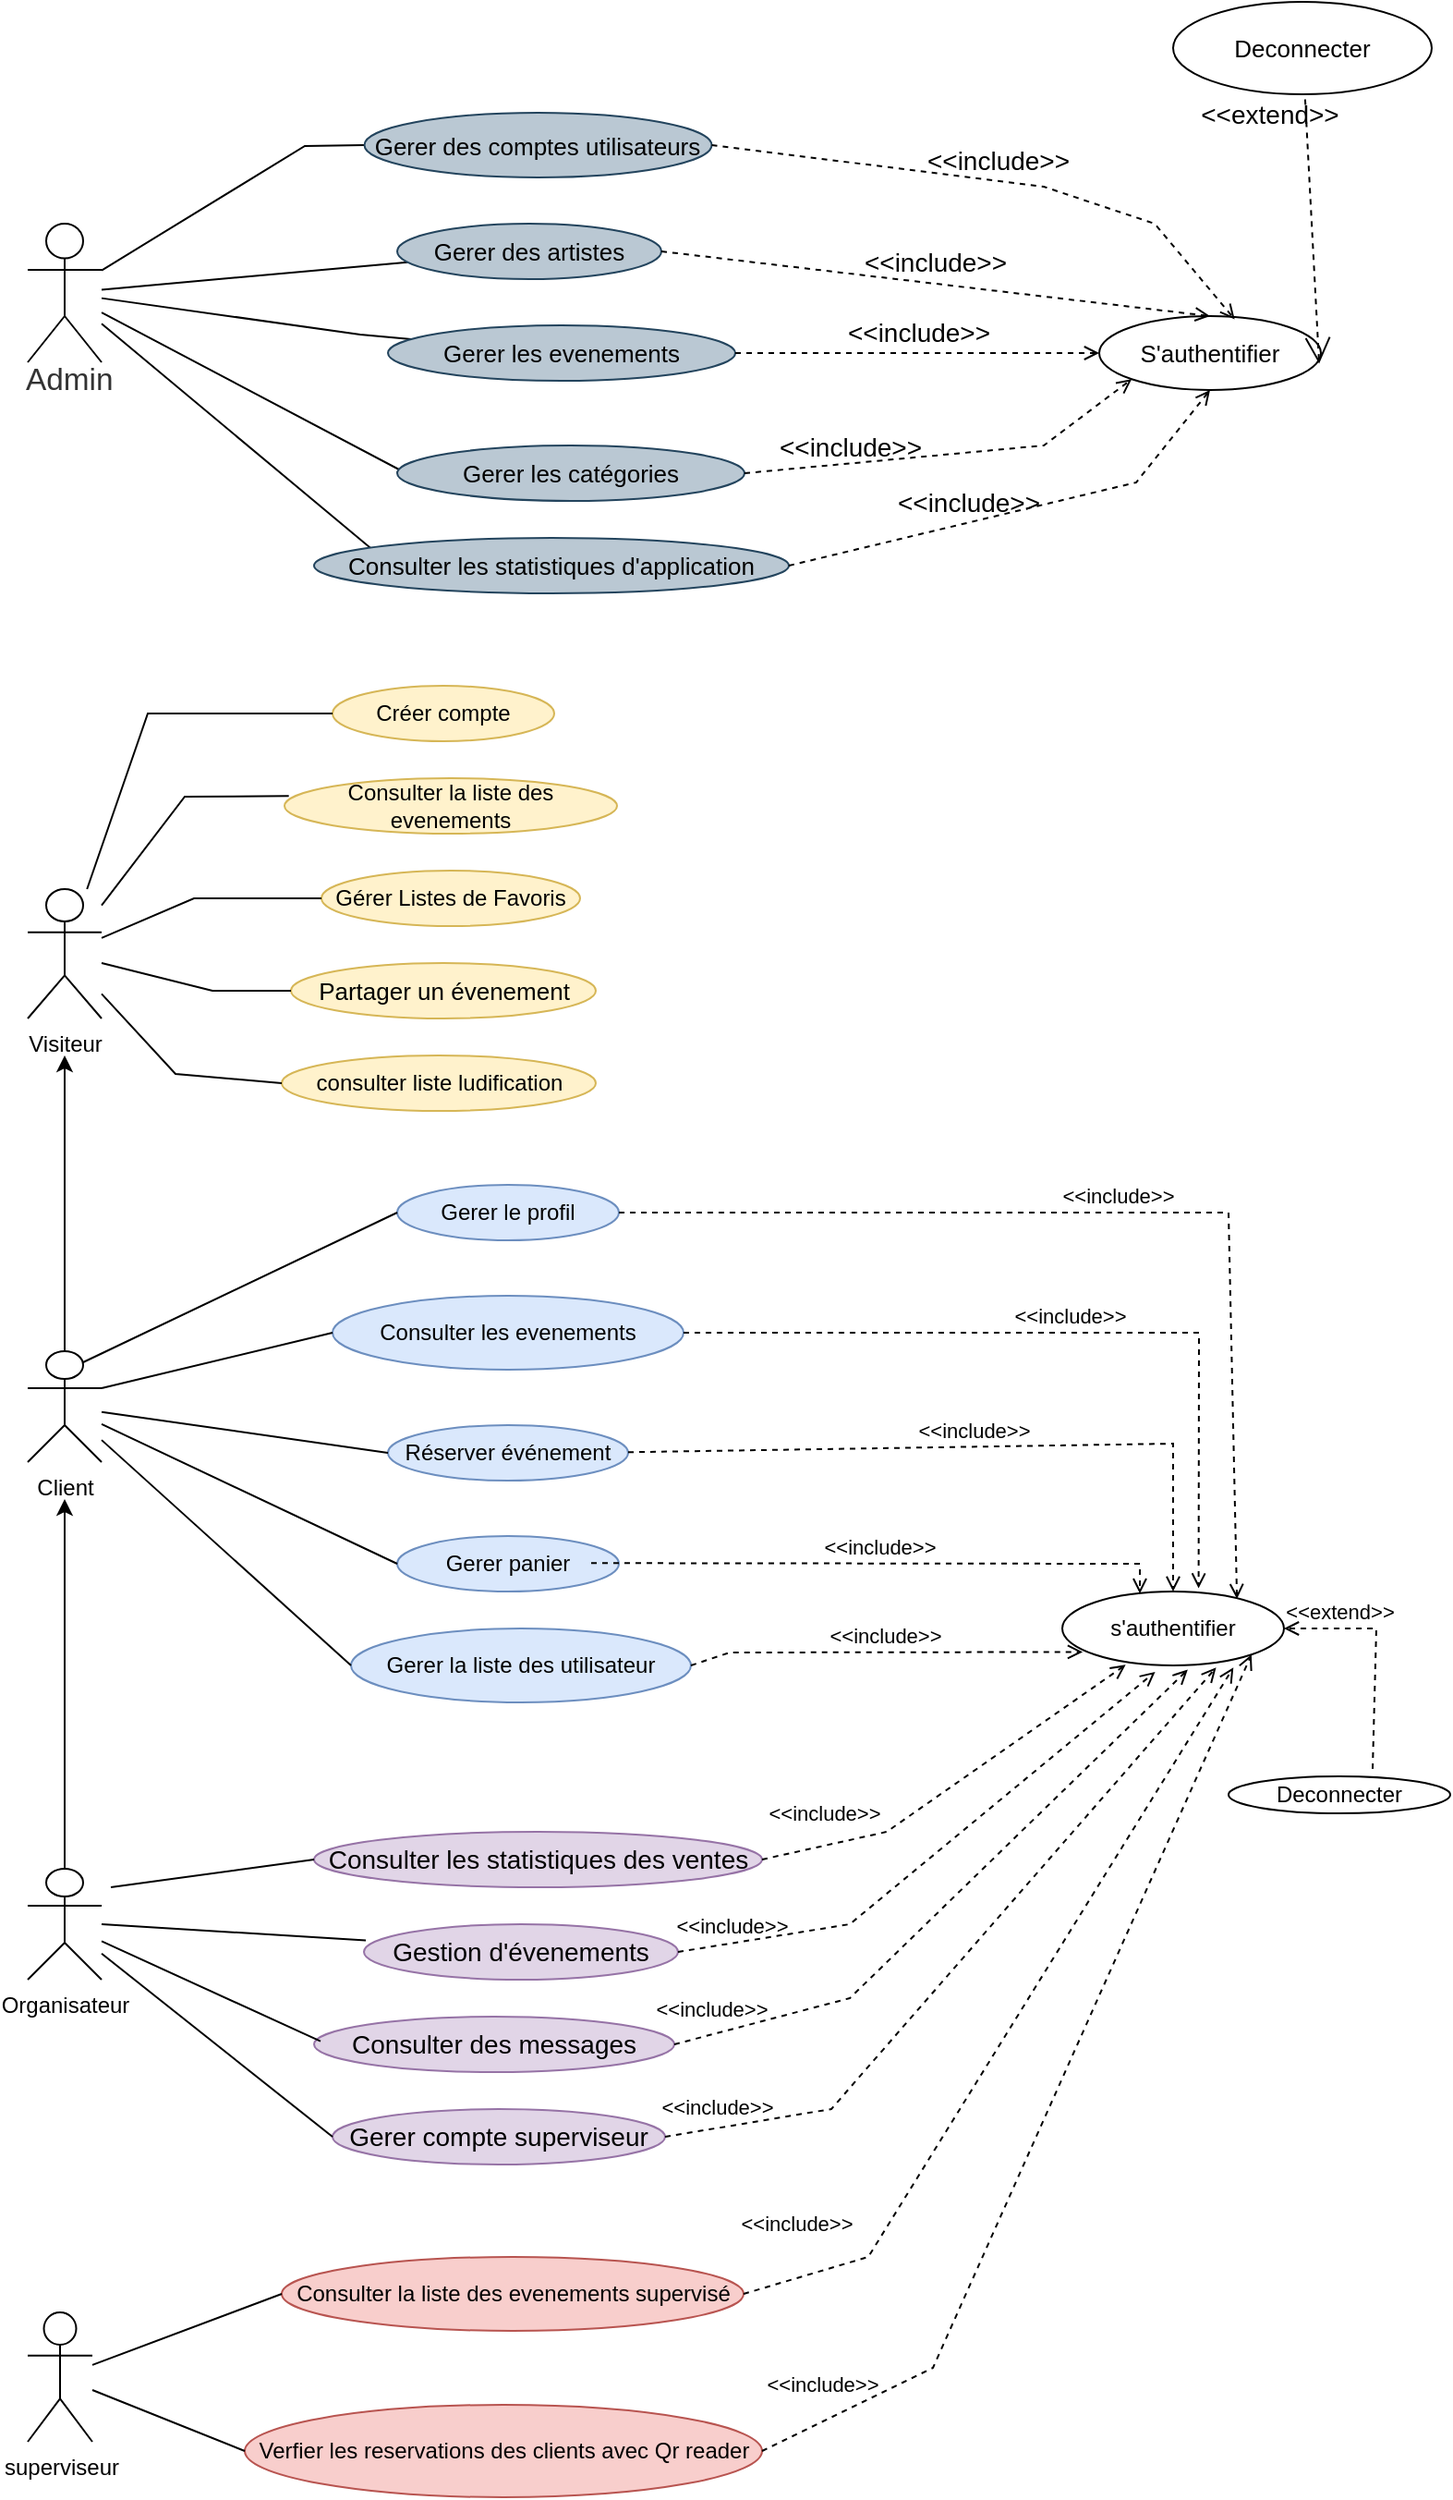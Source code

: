 <mxfile version="21.0.6" type="github">
  <diagram name="Page-1" id="S8-5whWWjBByGaZXZ5yN">
    <mxGraphModel dx="3500" dy="-1740" grid="1" gridSize="10" guides="1" tooltips="1" connect="1" arrows="1" fold="1" page="1" pageScale="1" pageWidth="827" pageHeight="1169" math="0" shadow="0">
      <root>
        <mxCell id="0" />
        <mxCell id="1" parent="0" />
        <mxCell id="oR9qkToTt6fAtuaVTWsN-1" value="Visiteur" style="shape=umlActor;verticalLabelPosition=bottom;verticalAlign=top;html=1;outlineConnect=0;" parent="1" vertex="1">
          <mxGeometry x="20" y="4810" width="40" height="70" as="geometry" />
        </mxCell>
        <mxCell id="oR9qkToTt6fAtuaVTWsN-2" value="Créer compte" style="ellipse;whiteSpace=wrap;html=1;fillColor=#fff2cc;strokeColor=#d6b656;" parent="1" vertex="1">
          <mxGeometry x="185" y="4700" width="120" height="30" as="geometry" />
        </mxCell>
        <mxCell id="oR9qkToTt6fAtuaVTWsN-3" value="Consulter la liste des evenements" style="ellipse;whiteSpace=wrap;html=1;fillColor=#fff2cc;strokeColor=#d6b656;" parent="1" vertex="1">
          <mxGeometry x="159" y="4750" width="180" height="30" as="geometry" />
        </mxCell>
        <mxCell id="oR9qkToTt6fAtuaVTWsN-4" value="" style="endArrow=none;html=1;rounded=0;entryX=0;entryY=0.5;entryDx=0;entryDy=0;" parent="1" source="oR9qkToTt6fAtuaVTWsN-1" target="oR9qkToTt6fAtuaVTWsN-2" edge="1">
          <mxGeometry width="50" height="50" relative="1" as="geometry">
            <mxPoint x="80" y="4870" as="sourcePoint" />
            <mxPoint x="130" y="4820" as="targetPoint" />
            <Array as="points">
              <mxPoint x="85" y="4715" />
            </Array>
          </mxGeometry>
        </mxCell>
        <mxCell id="oR9qkToTt6fAtuaVTWsN-5" value="" style="endArrow=none;html=1;rounded=0;entryX=0.013;entryY=0.322;entryDx=0;entryDy=0;entryPerimeter=0;" parent="1" source="oR9qkToTt6fAtuaVTWsN-1" target="oR9qkToTt6fAtuaVTWsN-3" edge="1">
          <mxGeometry width="50" height="50" relative="1" as="geometry">
            <mxPoint x="100" y="4890" as="sourcePoint" />
            <mxPoint x="150" y="4840" as="targetPoint" />
            <Array as="points">
              <mxPoint x="105" y="4760" />
            </Array>
          </mxGeometry>
        </mxCell>
        <mxCell id="oR9qkToTt6fAtuaVTWsN-6" style="edgeStyle=orthogonalEdgeStyle;rounded=0;orthogonalLoop=1;jettySize=auto;html=1;" parent="1" source="oR9qkToTt6fAtuaVTWsN-7" edge="1">
          <mxGeometry relative="1" as="geometry">
            <mxPoint x="40" y="4900" as="targetPoint" />
          </mxGeometry>
        </mxCell>
        <mxCell id="oR9qkToTt6fAtuaVTWsN-7" value="Client" style="shape=umlActor;verticalLabelPosition=bottom;verticalAlign=top;html=1;outlineConnect=0;" parent="1" vertex="1">
          <mxGeometry x="20" y="5060" width="40" height="60" as="geometry" />
        </mxCell>
        <mxCell id="oR9qkToTt6fAtuaVTWsN-8" value="Gerer le profil" style="ellipse;whiteSpace=wrap;html=1;fillColor=#dae8fc;strokeColor=#6c8ebf;" parent="1" vertex="1">
          <mxGeometry x="220" y="4970" width="120" height="30" as="geometry" />
        </mxCell>
        <mxCell id="oR9qkToTt6fAtuaVTWsN-9" value="Gerer panier" style="ellipse;whiteSpace=wrap;html=1;fillColor=#dae8fc;strokeColor=#6c8ebf;" parent="1" vertex="1">
          <mxGeometry x="220" y="5160" width="120" height="30" as="geometry" />
        </mxCell>
        <mxCell id="oR9qkToTt6fAtuaVTWsN-10" value="Réserver événement" style="ellipse;whiteSpace=wrap;html=1;fillColor=#dae8fc;strokeColor=#6c8ebf;" parent="1" vertex="1">
          <mxGeometry x="215" y="5100" width="130" height="30" as="geometry" />
        </mxCell>
        <mxCell id="oR9qkToTt6fAtuaVTWsN-12" value="Consulter les evenements" style="ellipse;whiteSpace=wrap;html=1;fillColor=#dae8fc;strokeColor=#6c8ebf;" parent="1" vertex="1">
          <mxGeometry x="185" y="5030" width="190" height="40" as="geometry" />
        </mxCell>
        <mxCell id="oR9qkToTt6fAtuaVTWsN-13" value="Gerer la liste des utilisateur" style="ellipse;whiteSpace=wrap;html=1;fillColor=#dae8fc;strokeColor=#6c8ebf;" parent="1" vertex="1">
          <mxGeometry x="195" y="5210" width="184" height="40" as="geometry" />
        </mxCell>
        <mxCell id="oR9qkToTt6fAtuaVTWsN-14" style="edgeStyle=orthogonalEdgeStyle;rounded=0;orthogonalLoop=1;jettySize=auto;html=1;exitX=0.5;exitY=1;exitDx=0;exitDy=0;" parent="1" source="oR9qkToTt6fAtuaVTWsN-9" target="oR9qkToTt6fAtuaVTWsN-9" edge="1">
          <mxGeometry relative="1" as="geometry" />
        </mxCell>
        <mxCell id="oR9qkToTt6fAtuaVTWsN-15" value="" style="endArrow=none;html=1;rounded=0;entryX=0;entryY=0.5;entryDx=0;entryDy=0;exitX=0.75;exitY=0.1;exitDx=0;exitDy=0;exitPerimeter=0;" parent="1" source="oR9qkToTt6fAtuaVTWsN-7" target="oR9qkToTt6fAtuaVTWsN-8" edge="1">
          <mxGeometry width="50" height="50" relative="1" as="geometry">
            <mxPoint x="60" y="5060" as="sourcePoint" />
            <mxPoint x="110" y="5010" as="targetPoint" />
          </mxGeometry>
        </mxCell>
        <mxCell id="oR9qkToTt6fAtuaVTWsN-16" value="" style="endArrow=none;html=1;rounded=0;entryX=0;entryY=0.5;entryDx=0;entryDy=0;" parent="1" source="oR9qkToTt6fAtuaVTWsN-7" target="oR9qkToTt6fAtuaVTWsN-10" edge="1">
          <mxGeometry width="50" height="50" relative="1" as="geometry">
            <mxPoint x="110" y="5130" as="sourcePoint" />
            <mxPoint x="160" y="5080" as="targetPoint" />
          </mxGeometry>
        </mxCell>
        <mxCell id="oR9qkToTt6fAtuaVTWsN-17" value="" style="endArrow=none;html=1;rounded=0;entryX=0;entryY=0.5;entryDx=0;entryDy=0;exitX=1;exitY=0.333;exitDx=0;exitDy=0;exitPerimeter=0;" parent="1" source="oR9qkToTt6fAtuaVTWsN-7" target="oR9qkToTt6fAtuaVTWsN-12" edge="1">
          <mxGeometry width="50" height="50" relative="1" as="geometry">
            <mxPoint x="100" y="5115" as="sourcePoint" />
            <mxPoint x="150" y="5065" as="targetPoint" />
          </mxGeometry>
        </mxCell>
        <mxCell id="oR9qkToTt6fAtuaVTWsN-18" value="" style="endArrow=none;html=1;rounded=0;entryX=0;entryY=0.5;entryDx=0;entryDy=0;" parent="1" source="oR9qkToTt6fAtuaVTWsN-7" target="oR9qkToTt6fAtuaVTWsN-9" edge="1">
          <mxGeometry width="50" height="50" relative="1" as="geometry">
            <mxPoint x="110" y="5130" as="sourcePoint" />
            <mxPoint x="160" y="5080" as="targetPoint" />
          </mxGeometry>
        </mxCell>
        <mxCell id="oR9qkToTt6fAtuaVTWsN-20" value="" style="endArrow=none;html=1;rounded=0;entryX=0;entryY=0.5;entryDx=0;entryDy=0;" parent="1" source="oR9qkToTt6fAtuaVTWsN-7" target="oR9qkToTt6fAtuaVTWsN-13" edge="1">
          <mxGeometry width="50" height="50" relative="1" as="geometry">
            <mxPoint x="110" y="5130" as="sourcePoint" />
            <mxPoint x="160" y="5080" as="targetPoint" />
          </mxGeometry>
        </mxCell>
        <mxCell id="oR9qkToTt6fAtuaVTWsN-21" style="edgeStyle=orthogonalEdgeStyle;rounded=0;orthogonalLoop=1;jettySize=auto;html=1;exitX=0.5;exitY=0;exitDx=0;exitDy=0;exitPerimeter=0;" parent="1" source="oR9qkToTt6fAtuaVTWsN-22" edge="1">
          <mxGeometry relative="1" as="geometry">
            <mxPoint x="40" y="5140" as="targetPoint" />
          </mxGeometry>
        </mxCell>
        <mxCell id="oR9qkToTt6fAtuaVTWsN-22" value="&lt;div&gt;Organisateur&lt;/div&gt;&lt;div&gt;&lt;br&gt;&lt;/div&gt;" style="shape=umlActor;verticalLabelPosition=bottom;verticalAlign=top;html=1;outlineConnect=0;" parent="1" vertex="1">
          <mxGeometry x="20" y="5340" width="40" height="60" as="geometry" />
        </mxCell>
        <mxCell id="oR9qkToTt6fAtuaVTWsN-24" value="&lt;font style=&quot;font-size: 14px;&quot;&gt;Consulter les statistiques des ventes &lt;/font&gt;" style="ellipse;whiteSpace=wrap;html=1;fillColor=#e1d5e7;strokeColor=#9673a6;" parent="1" vertex="1">
          <mxGeometry x="175" y="5320" width="242.5" height="30" as="geometry" />
        </mxCell>
        <mxCell id="oR9qkToTt6fAtuaVTWsN-25" value="&lt;font style=&quot;font-size: 14px;&quot;&gt;Gestion d&#39;évenements&lt;/font&gt;" style="ellipse;whiteSpace=wrap;html=1;fillColor=#e1d5e7;strokeColor=#9673a6;" parent="1" vertex="1">
          <mxGeometry x="202" y="5370" width="170" height="30" as="geometry" />
        </mxCell>
        <mxCell id="oR9qkToTt6fAtuaVTWsN-26" value="&lt;font style=&quot;font-size: 14px;&quot;&gt;Consulter des messages  &lt;/font&gt;" style="ellipse;whiteSpace=wrap;html=1;fillColor=#e1d5e7;strokeColor=#9673a6;" parent="1" vertex="1">
          <mxGeometry x="175" y="5420" width="195" height="30" as="geometry" />
        </mxCell>
        <mxCell id="oR9qkToTt6fAtuaVTWsN-27" value="&lt;font style=&quot;font-size: 14px;&quot;&gt;Gerer compte superviseur&lt;/font&gt;" style="ellipse;whiteSpace=wrap;html=1;fillColor=#e1d5e7;strokeColor=#9673a6;" parent="1" vertex="1">
          <mxGeometry x="185" y="5470" width="180" height="30" as="geometry" />
        </mxCell>
        <mxCell id="oR9qkToTt6fAtuaVTWsN-28" value="" style="endArrow=none;html=1;rounded=0;entryX=0.006;entryY=0.291;entryDx=0;entryDy=0;entryPerimeter=0;" parent="1" target="oR9qkToTt6fAtuaVTWsN-25" edge="1">
          <mxGeometry width="50" height="50" relative="1" as="geometry">
            <mxPoint x="60" y="5370" as="sourcePoint" />
            <mxPoint x="202.5" y="5490" as="targetPoint" />
          </mxGeometry>
        </mxCell>
        <mxCell id="oR9qkToTt6fAtuaVTWsN-29" value="" style="endArrow=none;html=1;rounded=0;entryX=0;entryY=0.5;entryDx=0;entryDy=0;" parent="1" target="oR9qkToTt6fAtuaVTWsN-24" edge="1">
          <mxGeometry width="50" height="50" relative="1" as="geometry">
            <mxPoint x="65" y="5350" as="sourcePoint" />
            <mxPoint x="188" y="5450" as="targetPoint" />
          </mxGeometry>
        </mxCell>
        <mxCell id="oR9qkToTt6fAtuaVTWsN-31" value="" style="endArrow=none;html=1;rounded=0;entryX=0.018;entryY=0.445;entryDx=0;entryDy=0;entryPerimeter=0;" parent="1" source="oR9qkToTt6fAtuaVTWsN-22" target="oR9qkToTt6fAtuaVTWsN-26" edge="1">
          <mxGeometry width="50" height="50" relative="1" as="geometry">
            <mxPoint x="65" y="5490" as="sourcePoint" />
            <mxPoint x="260" y="5440" as="targetPoint" />
          </mxGeometry>
        </mxCell>
        <mxCell id="oR9qkToTt6fAtuaVTWsN-32" value="" style="endArrow=none;html=1;rounded=0;entryX=0;entryY=0.5;entryDx=0;entryDy=0;" parent="1" source="oR9qkToTt6fAtuaVTWsN-22" target="oR9qkToTt6fAtuaVTWsN-27" edge="1">
          <mxGeometry width="50" height="50" relative="1" as="geometry">
            <mxPoint x="65" y="5500" as="sourcePoint" />
            <mxPoint x="310" y="5560" as="targetPoint" />
          </mxGeometry>
        </mxCell>
        <mxCell id="oR9qkToTt6fAtuaVTWsN-33" value="superviseur" style="shape=umlActor;verticalLabelPosition=bottom;verticalAlign=top;html=1;outlineConnect=0;" parent="1" vertex="1">
          <mxGeometry x="20" y="5580" width="35" height="70" as="geometry" />
        </mxCell>
        <mxCell id="oR9qkToTt6fAtuaVTWsN-34" value="Consulter la liste des evenements supervisé" style="ellipse;whiteSpace=wrap;html=1;fillColor=#f8cecc;strokeColor=#b85450;" parent="1" vertex="1">
          <mxGeometry x="157.5" y="5550" width="250" height="40" as="geometry" />
        </mxCell>
        <mxCell id="oR9qkToTt6fAtuaVTWsN-35" value="Verfier les reservations des clients avec Qr reader" style="ellipse;whiteSpace=wrap;html=1;fillColor=#f8cecc;strokeColor=#b85450;" parent="1" vertex="1">
          <mxGeometry x="137.5" y="5630" width="280" height="50" as="geometry" />
        </mxCell>
        <mxCell id="oR9qkToTt6fAtuaVTWsN-36" value="" style="endArrow=none;html=1;rounded=0;entryX=0;entryY=0.5;entryDx=0;entryDy=0;" parent="1" source="oR9qkToTt6fAtuaVTWsN-33" target="oR9qkToTt6fAtuaVTWsN-35" edge="1">
          <mxGeometry width="50" height="50" relative="1" as="geometry">
            <mxPoint x="220" y="5780" as="sourcePoint" />
            <mxPoint x="270" y="5730" as="targetPoint" />
          </mxGeometry>
        </mxCell>
        <mxCell id="oR9qkToTt6fAtuaVTWsN-37" value="" style="endArrow=none;html=1;rounded=0;entryX=0;entryY=0.5;entryDx=0;entryDy=0;" parent="1" source="oR9qkToTt6fAtuaVTWsN-33" target="oR9qkToTt6fAtuaVTWsN-34" edge="1">
          <mxGeometry width="50" height="50" relative="1" as="geometry">
            <mxPoint x="100" y="5710" as="sourcePoint" />
            <mxPoint x="150" y="5660" as="targetPoint" />
          </mxGeometry>
        </mxCell>
        <mxCell id="oR9qkToTt6fAtuaVTWsN-38" value="s&#39;authentifier" style="ellipse;whiteSpace=wrap;html=1;" parent="1" vertex="1">
          <mxGeometry x="580" y="5190" width="120" height="40" as="geometry" />
        </mxCell>
        <mxCell id="oR9qkToTt6fAtuaVTWsN-39" value="&amp;lt;&amp;lt;include&amp;gt;&amp;gt;" style="html=1;verticalAlign=bottom;labelBackgroundColor=none;endArrow=open;endFill=0;dashed=1;rounded=0;exitX=1;exitY=0.5;exitDx=0;exitDy=0;entryX=0.788;entryY=0.1;entryDx=0;entryDy=0;entryPerimeter=0;" parent="1" source="oR9qkToTt6fAtuaVTWsN-8" target="oR9qkToTt6fAtuaVTWsN-38" edge="1">
          <mxGeometry width="160" relative="1" as="geometry">
            <mxPoint x="390" y="5030" as="sourcePoint" />
            <mxPoint x="550" y="5030" as="targetPoint" />
            <Array as="points">
              <mxPoint x="670" y="4985" />
            </Array>
          </mxGeometry>
        </mxCell>
        <mxCell id="oR9qkToTt6fAtuaVTWsN-40" value="&amp;lt;&amp;lt;include&amp;gt;&amp;gt;" style="html=1;verticalAlign=bottom;labelBackgroundColor=none;endArrow=open;endFill=0;dashed=1;rounded=0;entryX=0.5;entryY=0;entryDx=0;entryDy=0;" parent="1" target="oR9qkToTt6fAtuaVTWsN-38" edge="1">
          <mxGeometry width="160" relative="1" as="geometry">
            <mxPoint x="345" y="5114.64" as="sourcePoint" />
            <mxPoint x="505" y="5114.64" as="targetPoint" />
            <Array as="points">
              <mxPoint x="640" y="5110" />
            </Array>
          </mxGeometry>
        </mxCell>
        <mxCell id="oR9qkToTt6fAtuaVTWsN-41" value="&amp;lt;&amp;lt;include&amp;gt;&amp;gt;" style="html=1;verticalAlign=bottom;labelBackgroundColor=none;endArrow=open;endFill=0;dashed=1;rounded=0;exitX=1;exitY=0.5;exitDx=0;exitDy=0;entryX=0.615;entryY=-0.043;entryDx=0;entryDy=0;entryPerimeter=0;" parent="1" source="oR9qkToTt6fAtuaVTWsN-12" target="oR9qkToTt6fAtuaVTWsN-38" edge="1">
          <mxGeometry width="160" relative="1" as="geometry">
            <mxPoint x="384" y="5070" as="sourcePoint" />
            <mxPoint x="544" y="5070" as="targetPoint" />
            <Array as="points">
              <mxPoint x="654" y="5050" />
            </Array>
          </mxGeometry>
        </mxCell>
        <mxCell id="oR9qkToTt6fAtuaVTWsN-42" value="&amp;lt;&amp;lt;include&amp;gt;&amp;gt;" style="html=1;verticalAlign=bottom;labelBackgroundColor=none;endArrow=open;endFill=0;dashed=1;rounded=0;entryX=0.35;entryY=0.028;entryDx=0;entryDy=0;entryPerimeter=0;" parent="1" target="oR9qkToTt6fAtuaVTWsN-38" edge="1">
          <mxGeometry width="160" relative="1" as="geometry">
            <mxPoint x="325" y="5174.64" as="sourcePoint" />
            <mxPoint x="610" y="5170" as="targetPoint" />
            <Array as="points">
              <mxPoint x="622" y="5175" />
            </Array>
          </mxGeometry>
        </mxCell>
        <mxCell id="oR9qkToTt6fAtuaVTWsN-44" value="&amp;lt;&amp;lt;include&amp;gt;&amp;gt;" style="html=1;verticalAlign=bottom;labelBackgroundColor=none;endArrow=open;endFill=0;dashed=1;rounded=0;exitX=1;exitY=0.5;exitDx=0;exitDy=0;entryX=0.092;entryY=0.818;entryDx=0;entryDy=0;entryPerimeter=0;" parent="1" source="oR9qkToTt6fAtuaVTWsN-13" target="oR9qkToTt6fAtuaVTWsN-38" edge="1">
          <mxGeometry width="160" relative="1" as="geometry">
            <mxPoint x="330" y="5260" as="sourcePoint" />
            <mxPoint x="490" y="5260" as="targetPoint" />
            <Array as="points">
              <mxPoint x="400" y="5223" />
            </Array>
          </mxGeometry>
        </mxCell>
        <mxCell id="oR9qkToTt6fAtuaVTWsN-46" value="&amp;lt;&amp;lt;include&amp;gt;&amp;gt;" style="html=1;verticalAlign=bottom;labelBackgroundColor=none;endArrow=open;endFill=0;dashed=1;rounded=0;exitX=1;exitY=0.5;exitDx=0;exitDy=0;entryX=0.286;entryY=0.992;entryDx=0;entryDy=0;entryPerimeter=0;" parent="1" source="oR9qkToTt6fAtuaVTWsN-24" target="oR9qkToTt6fAtuaVTWsN-38" edge="1">
          <mxGeometry x="-0.684" y="8" width="160" relative="1" as="geometry">
            <mxPoint x="490" y="5400" as="sourcePoint" />
            <mxPoint x="650" y="5400" as="targetPoint" />
            <Array as="points">
              <mxPoint x="485" y="5320" />
            </Array>
            <mxPoint as="offset" />
          </mxGeometry>
        </mxCell>
        <mxCell id="oR9qkToTt6fAtuaVTWsN-47" value="&amp;lt;&amp;lt;include&amp;gt;&amp;gt;" style="html=1;verticalAlign=bottom;labelBackgroundColor=none;endArrow=open;endFill=0;dashed=1;rounded=0;exitX=1;exitY=0.5;exitDx=0;exitDy=0;entryX=0.419;entryY=1.087;entryDx=0;entryDy=0;entryPerimeter=0;" parent="1" source="oR9qkToTt6fAtuaVTWsN-25" target="oR9qkToTt6fAtuaVTWsN-38" edge="1">
          <mxGeometry x="-0.811" width="160" relative="1" as="geometry">
            <mxPoint x="490" y="5479.41" as="sourcePoint" />
            <mxPoint x="660" y="5240" as="targetPoint" />
            <Array as="points">
              <mxPoint x="465" y="5370" />
            </Array>
            <mxPoint as="offset" />
          </mxGeometry>
        </mxCell>
        <mxCell id="oR9qkToTt6fAtuaVTWsN-48" value="&amp;lt;&amp;lt;include&amp;gt;&amp;gt;" style="html=1;verticalAlign=bottom;labelBackgroundColor=none;endArrow=open;endFill=0;dashed=1;rounded=0;exitX=1;exitY=0.5;exitDx=0;exitDy=0;entryX=0.566;entryY=1.057;entryDx=0;entryDy=0;entryPerimeter=0;" parent="1" source="oR9qkToTt6fAtuaVTWsN-26" target="oR9qkToTt6fAtuaVTWsN-38" edge="1">
          <mxGeometry x="-0.876" y="5" width="160" relative="1" as="geometry">
            <mxPoint x="410" y="5564.41" as="sourcePoint" />
            <mxPoint x="650" y="5240" as="targetPoint" />
            <Array as="points">
              <mxPoint x="465" y="5410" />
            </Array>
            <mxPoint as="offset" />
          </mxGeometry>
        </mxCell>
        <mxCell id="oR9qkToTt6fAtuaVTWsN-49" value="&amp;lt;&amp;lt;include&amp;gt;&amp;gt;" style="html=1;verticalAlign=bottom;labelBackgroundColor=none;endArrow=open;endFill=0;dashed=1;rounded=0;exitX=1;exitY=0.5;exitDx=0;exitDy=0;entryX=1;entryY=1;entryDx=0;entryDy=0;" parent="1" source="oR9qkToTt6fAtuaVTWsN-35" target="oR9qkToTt6fAtuaVTWsN-38" edge="1">
          <mxGeometry x="-0.844" y="10" width="160" relative="1" as="geometry">
            <mxPoint x="430" y="5800" as="sourcePoint" />
            <mxPoint x="590" y="5800" as="targetPoint" />
            <Array as="points">
              <mxPoint x="510" y="5610" />
            </Array>
            <mxPoint as="offset" />
          </mxGeometry>
        </mxCell>
        <mxCell id="oR9qkToTt6fAtuaVTWsN-50" value="&amp;lt;&amp;lt;include&amp;gt;&amp;gt;" style="html=1;verticalAlign=bottom;labelBackgroundColor=none;endArrow=open;endFill=0;dashed=1;rounded=0;entryX=0.772;entryY=1.028;entryDx=0;entryDy=0;entryPerimeter=0;exitX=1;exitY=0.5;exitDx=0;exitDy=0;" parent="1" source="oR9qkToTt6fAtuaVTWsN-34" target="oR9qkToTt6fAtuaVTWsN-38" edge="1">
          <mxGeometry x="-0.846" y="20" width="160" relative="1" as="geometry">
            <mxPoint x="295" y="5700" as="sourcePoint" />
            <mxPoint x="455" y="5700" as="targetPoint" />
            <Array as="points">
              <mxPoint x="475" y="5550" />
            </Array>
            <mxPoint x="1" as="offset" />
          </mxGeometry>
        </mxCell>
        <mxCell id="oR9qkToTt6fAtuaVTWsN-51" value="&amp;lt;&amp;lt;include&amp;gt;&amp;gt;" style="html=1;verticalAlign=bottom;labelBackgroundColor=none;endArrow=open;endFill=0;dashed=1;rounded=0;exitX=1;exitY=0.5;exitDx=0;exitDy=0;entryX=0.694;entryY=1.028;entryDx=0;entryDy=0;entryPerimeter=0;" parent="1" source="oR9qkToTt6fAtuaVTWsN-27" target="oR9qkToTt6fAtuaVTWsN-38" edge="1">
          <mxGeometry x="-0.855" y="2" width="160" relative="1" as="geometry">
            <mxPoint x="375" y="5624.41" as="sourcePoint" />
            <mxPoint x="535" y="5624.41" as="targetPoint" />
            <Array as="points">
              <mxPoint x="455" y="5470" />
            </Array>
            <mxPoint x="-1" as="offset" />
          </mxGeometry>
        </mxCell>
        <mxCell id="oR9qkToTt6fAtuaVTWsN-52" value="Deconnecter" style="ellipse;whiteSpace=wrap;html=1;" parent="1" vertex="1">
          <mxGeometry x="670" y="5290" width="120" height="20" as="geometry" />
        </mxCell>
        <mxCell id="oR9qkToTt6fAtuaVTWsN-53" value="&amp;lt;&amp;lt;extend&amp;gt;&amp;gt;" style="html=1;verticalAlign=bottom;labelBackgroundColor=none;endArrow=open;endFill=0;dashed=1;rounded=0;entryX=1;entryY=0.5;entryDx=0;entryDy=0;exitX=0.65;exitY=-0.2;exitDx=0;exitDy=0;exitPerimeter=0;" parent="1" source="oR9qkToTt6fAtuaVTWsN-52" target="oR9qkToTt6fAtuaVTWsN-38" edge="1">
          <mxGeometry x="0.524" width="160" relative="1" as="geometry">
            <mxPoint x="680" y="5280" as="sourcePoint" />
            <mxPoint x="840" y="5280" as="targetPoint" />
            <Array as="points">
              <mxPoint x="750" y="5210" />
            </Array>
            <mxPoint as="offset" />
          </mxGeometry>
        </mxCell>
        <mxCell id="c4U2veaWLUC5YjbxtlW5-1" value="consulter liste ludification" style="ellipse;whiteSpace=wrap;html=1;fillColor=#fff2cc;strokeColor=#d6b656;" parent="1" vertex="1">
          <mxGeometry x="157.5" y="4900" width="170" height="30" as="geometry" />
        </mxCell>
        <mxCell id="c4U2veaWLUC5YjbxtlW5-3" value="Partager un évenement" style="html=1;overflow=block;blockSpacing=1;whiteSpace=wrap;ellipse;fontSize=13;spacing=3.8;strokeColor=#d6b656;strokeOpacity=100;rounded=1;absoluteArcSize=1;arcSize=9;strokeWidth=1;lucidId=KpitLF8Kvkj4;fillColor=#fff2cc;" parent="1" vertex="1">
          <mxGeometry x="162.5" y="4850" width="165" height="30" as="geometry" />
        </mxCell>
        <mxCell id="c4U2veaWLUC5YjbxtlW5-5" value="" style="endArrow=none;html=1;rounded=0;entryX=0;entryY=0.5;entryDx=0;entryDy=0;" parent="1" source="oR9qkToTt6fAtuaVTWsN-1" target="c4U2veaWLUC5YjbxtlW5-1" edge="1">
          <mxGeometry width="50" height="50" relative="1" as="geometry">
            <mxPoint x="95" y="4890" as="sourcePoint" />
            <mxPoint x="145" y="4840" as="targetPoint" />
            <Array as="points">
              <mxPoint x="100" y="4910" />
            </Array>
          </mxGeometry>
        </mxCell>
        <mxCell id="c4U2veaWLUC5YjbxtlW5-6" value="" style="endArrow=none;html=1;rounded=0;entryX=0;entryY=0.5;entryDx=0;entryDy=0;" parent="1" source="oR9qkToTt6fAtuaVTWsN-1" target="c4U2veaWLUC5YjbxtlW5-3" edge="1">
          <mxGeometry width="50" height="50" relative="1" as="geometry">
            <mxPoint x="125" y="4970" as="sourcePoint" />
            <mxPoint x="175" y="4920" as="targetPoint" />
            <Array as="points">
              <mxPoint x="120" y="4865" />
            </Array>
          </mxGeometry>
        </mxCell>
        <mxCell id="c4U2veaWLUC5YjbxtlW5-7" value="Gérer Listes de Favoris " style="ellipse;whiteSpace=wrap;html=1;fillColor=#fff2cc;strokeColor=#d6b656;" parent="1" vertex="1">
          <mxGeometry x="179" y="4800" width="140" height="30" as="geometry" />
        </mxCell>
        <mxCell id="c4U2veaWLUC5YjbxtlW5-8" value="" style="endArrow=none;html=1;rounded=0;entryX=0;entryY=0.5;entryDx=0;entryDy=0;" parent="1" source="oR9qkToTt6fAtuaVTWsN-1" target="c4U2veaWLUC5YjbxtlW5-7" edge="1">
          <mxGeometry width="50" height="50" relative="1" as="geometry">
            <mxPoint x="135" y="5000" as="sourcePoint" />
            <mxPoint x="185" y="4950" as="targetPoint" />
            <Array as="points">
              <mxPoint x="110" y="4815" />
            </Array>
          </mxGeometry>
        </mxCell>
        <mxCell id="WD4yzknmoRisAbAJIvQA-1" style="edgeStyle=none;rounded=0;orthogonalLoop=1;jettySize=auto;html=1;fontSize=14;endArrow=none;endFill=0;entryX=0;entryY=0.5;entryDx=0;entryDy=0;" edge="1" parent="1" source="WD4yzknmoRisAbAJIvQA-2" target="WD4yzknmoRisAbAJIvQA-3">
          <mxGeometry relative="1" as="geometry">
            <mxPoint x="340" y="4203" as="targetPoint" />
            <Array as="points">
              <mxPoint x="170" y="4408" />
            </Array>
          </mxGeometry>
        </mxCell>
        <mxCell id="WD4yzknmoRisAbAJIvQA-2" value="Admin" style="html=1;overflow=block;blockSpacing=1;shape=umlActor;labelPosition=center;verticalLabelPosition=bottom;verticalAlign=top;whiteSpace=nowrap;fontSize=16.7;fontColor=#333333;align=center;spacing=0;strokeColor=#000000;strokeOpacity=100;rounded=1;absoluteArcSize=1;arcSize=9;strokeWidth=1;lucidId=TCmtfz8hAuSR;" vertex="1" parent="1">
          <mxGeometry x="20" y="4450" width="40" height="75" as="geometry" />
        </mxCell>
        <mxCell id="WD4yzknmoRisAbAJIvQA-3" value="Gerer des comptes utilisateurs" style="html=1;overflow=block;blockSpacing=1;whiteSpace=wrap;ellipse;fontSize=13;spacing=3.8;strokeColor=#23445d;strokeOpacity=100;rounded=1;absoluteArcSize=1;arcSize=9;strokeWidth=1;lucidId=2CmtHglSXUaJ;fillColor=#bac8d3;" vertex="1" parent="1">
          <mxGeometry x="202.25" y="4390" width="188" height="35" as="geometry" />
        </mxCell>
        <mxCell id="WD4yzknmoRisAbAJIvQA-4" style="edgeStyle=none;rounded=0;orthogonalLoop=1;jettySize=auto;html=1;fontSize=14;endArrow=none;endFill=0;exitX=0;exitY=0.5;exitDx=0;exitDy=0;" edge="1" parent="1" source="WD4yzknmoRisAbAJIvQA-5" target="WD4yzknmoRisAbAJIvQA-2">
          <mxGeometry relative="1" as="geometry">
            <Array as="points">
              <mxPoint x="211" y="4630" />
            </Array>
          </mxGeometry>
        </mxCell>
        <mxCell id="WD4yzknmoRisAbAJIvQA-5" value="Consulter les  statistiques d&#39;application" style="html=1;overflow=block;blockSpacing=1;whiteSpace=wrap;ellipse;fontSize=13;spacing=3.8;strokeColor=#23445d;strokeOpacity=100;rounded=1;absoluteArcSize=1;arcSize=9;strokeWidth=1;lucidId=4Cmtud14x5Y7;fillColor=#bac8d3;" vertex="1" parent="1">
          <mxGeometry x="175" y="4620" width="257" height="30" as="geometry" />
        </mxCell>
        <mxCell id="WD4yzknmoRisAbAJIvQA-6" style="edgeStyle=none;rounded=0;orthogonalLoop=1;jettySize=auto;html=1;fontSize=14;endArrow=none;endFill=0;" edge="1" parent="1" source="WD4yzknmoRisAbAJIvQA-7" target="WD4yzknmoRisAbAJIvQA-2">
          <mxGeometry relative="1" as="geometry">
            <Array as="points" />
          </mxGeometry>
        </mxCell>
        <mxCell id="WD4yzknmoRisAbAJIvQA-7" value="Gerer des artistes" style="html=1;overflow=block;blockSpacing=1;whiteSpace=wrap;ellipse;fontSize=13;spacing=3.8;strokeColor=#23445d;strokeOpacity=100;rounded=1;absoluteArcSize=1;arcSize=9;strokeWidth=1;lucidId=9Cmt3dIYTxuM;fillColor=#bac8d3;" vertex="1" parent="1">
          <mxGeometry x="220" y="4450" width="143" height="30" as="geometry" />
        </mxCell>
        <mxCell id="WD4yzknmoRisAbAJIvQA-8" value="S&#39;authentifier" style="html=1;overflow=block;blockSpacing=1;whiteSpace=wrap;ellipse;fontSize=13;spacing=3.8;strokeColor=#000000;strokeOpacity=100;rounded=1;absoluteArcSize=1;arcSize=9;strokeWidth=1;lucidId=XvitAHHM73nt;" vertex="1" parent="1">
          <mxGeometry x="600" y="4500" width="120" height="40" as="geometry" />
        </mxCell>
        <mxCell id="WD4yzknmoRisAbAJIvQA-9" value="Deconnecter" style="html=1;overflow=block;blockSpacing=1;whiteSpace=wrap;ellipse;fontSize=13;spacing=3.8;strokeColor=#000000;strokeOpacity=100;rounded=1;absoluteArcSize=1;arcSize=9;strokeWidth=1;lucidId=XvitmW9DInrr;" vertex="1" parent="1">
          <mxGeometry x="640" y="4330" width="140" height="50" as="geometry" />
        </mxCell>
        <mxCell id="WD4yzknmoRisAbAJIvQA-10" style="edgeStyle=none;rounded=0;orthogonalLoop=1;jettySize=auto;html=1;fontSize=14;endArrow=none;endFill=0;" edge="1" parent="1" source="WD4yzknmoRisAbAJIvQA-11" target="WD4yzknmoRisAbAJIvQA-2">
          <mxGeometry relative="1" as="geometry">
            <Array as="points">
              <mxPoint x="200" y="4510" />
            </Array>
          </mxGeometry>
        </mxCell>
        <mxCell id="WD4yzknmoRisAbAJIvQA-11" value="&lt;div&gt;Gerer les evenements&lt;/div&gt;" style="html=1;overflow=block;blockSpacing=1;whiteSpace=wrap;ellipse;fontSize=13;spacing=3.8;strokeColor=#23445d;strokeOpacity=100;rounded=1;absoluteArcSize=1;arcSize=9;strokeWidth=1;lucidId=2CmtHglSXUaJ;fillColor=#bac8d3;" vertex="1" parent="1">
          <mxGeometry x="215" y="4505" width="188" height="30" as="geometry" />
        </mxCell>
        <mxCell id="WD4yzknmoRisAbAJIvQA-12" style="edgeStyle=none;rounded=0;orthogonalLoop=1;jettySize=auto;html=1;exitX=0;exitY=0.5;exitDx=0;exitDy=0;fontSize=14;endArrow=none;endFill=0;" edge="1" parent="1" source="WD4yzknmoRisAbAJIvQA-13" target="WD4yzknmoRisAbAJIvQA-2">
          <mxGeometry relative="1" as="geometry">
            <Array as="points">
              <mxPoint x="221" y="4583" />
            </Array>
          </mxGeometry>
        </mxCell>
        <mxCell id="WD4yzknmoRisAbAJIvQA-13" value="&lt;div&gt;Gerer les catégories&lt;/div&gt;" style="html=1;overflow=block;blockSpacing=1;whiteSpace=wrap;ellipse;fontSize=13;spacing=3.8;strokeColor=#23445d;strokeOpacity=100;rounded=1;absoluteArcSize=1;arcSize=9;strokeWidth=1;lucidId=2CmtHglSXUaJ;fillColor=#bac8d3;" vertex="1" parent="1">
          <mxGeometry x="220" y="4570" width="188" height="30" as="geometry" />
        </mxCell>
        <mxCell id="WD4yzknmoRisAbAJIvQA-14" value="&amp;lt;&amp;lt;include&amp;gt;&amp;gt;" style="html=1;verticalAlign=bottom;labelBackgroundColor=none;endArrow=open;endFill=0;dashed=1;rounded=0;fontSize=14;exitX=1;exitY=0.5;exitDx=0;exitDy=0;entryX=0.611;entryY=0.044;entryDx=0;entryDy=0;entryPerimeter=0;" edge="1" parent="1" source="WD4yzknmoRisAbAJIvQA-3" target="WD4yzknmoRisAbAJIvQA-8">
          <mxGeometry width="160" relative="1" as="geometry">
            <mxPoint x="490" y="4450" as="sourcePoint" />
            <mxPoint x="940" y="4500" as="targetPoint" />
            <Array as="points">
              <mxPoint x="570" y="4430" />
              <mxPoint x="630" y="4450" />
            </Array>
          </mxGeometry>
        </mxCell>
        <mxCell id="WD4yzknmoRisAbAJIvQA-15" value="&amp;lt;&amp;lt;include&amp;gt;&amp;gt;" style="html=1;verticalAlign=bottom;labelBackgroundColor=none;endArrow=open;endFill=0;dashed=1;rounded=0;fontSize=14;exitX=1;exitY=0.5;exitDx=0;exitDy=0;entryX=0.5;entryY=0;entryDx=0;entryDy=0;" edge="1" parent="1" source="WD4yzknmoRisAbAJIvQA-7" target="WD4yzknmoRisAbAJIvQA-8">
          <mxGeometry width="160" relative="1" as="geometry">
            <mxPoint x="490" y="4450" as="sourcePoint" />
            <mxPoint x="650" y="4450" as="targetPoint" />
            <Array as="points" />
          </mxGeometry>
        </mxCell>
        <mxCell id="WD4yzknmoRisAbAJIvQA-16" value="&amp;lt;&amp;lt;include&amp;gt;&amp;gt;" style="html=1;verticalAlign=bottom;labelBackgroundColor=none;endArrow=open;endFill=0;dashed=1;rounded=0;fontSize=14;exitX=1;exitY=0.5;exitDx=0;exitDy=0;entryX=0;entryY=0.5;entryDx=0;entryDy=0;" edge="1" parent="1" source="WD4yzknmoRisAbAJIvQA-11" target="WD4yzknmoRisAbAJIvQA-8">
          <mxGeometry width="160" relative="1" as="geometry">
            <mxPoint x="490" y="4640" as="sourcePoint" />
            <mxPoint x="650" y="4640" as="targetPoint" />
          </mxGeometry>
        </mxCell>
        <mxCell id="WD4yzknmoRisAbAJIvQA-17" value="&amp;lt;&amp;lt;include&amp;gt;&amp;gt;" style="html=1;verticalAlign=bottom;labelBackgroundColor=none;endArrow=open;endFill=0;dashed=1;rounded=0;fontSize=14;entryX=0;entryY=1;entryDx=0;entryDy=0;exitX=1;exitY=0.5;exitDx=0;exitDy=0;" edge="1" parent="1" source="WD4yzknmoRisAbAJIvQA-13" target="WD4yzknmoRisAbAJIvQA-8">
          <mxGeometry x="-0.483" y="-2" width="160" relative="1" as="geometry">
            <mxPoint x="490" y="4640" as="sourcePoint" />
            <mxPoint x="650" y="4640" as="targetPoint" />
            <Array as="points">
              <mxPoint x="570" y="4570" />
            </Array>
            <mxPoint as="offset" />
          </mxGeometry>
        </mxCell>
        <mxCell id="WD4yzknmoRisAbAJIvQA-18" value="&amp;lt;&amp;lt;include&amp;gt;&amp;gt;" style="html=1;verticalAlign=bottom;labelBackgroundColor=none;endArrow=open;endFill=0;dashed=1;rounded=0;fontSize=14;entryX=0.5;entryY=1;entryDx=0;entryDy=0;exitX=1;exitY=0.5;exitDx=0;exitDy=0;" edge="1" parent="1" source="WD4yzknmoRisAbAJIvQA-5" target="WD4yzknmoRisAbAJIvQA-8">
          <mxGeometry x="-0.225" width="160" relative="1" as="geometry">
            <mxPoint x="490" y="4730" as="sourcePoint" />
            <mxPoint x="650" y="4730" as="targetPoint" />
            <Array as="points">
              <mxPoint x="620" y="4590" />
            </Array>
            <mxPoint as="offset" />
          </mxGeometry>
        </mxCell>
        <mxCell id="WD4yzknmoRisAbAJIvQA-19" value="&amp;lt;&amp;lt;extend&amp;gt;&amp;gt;" style="edgeStyle=none;html=1;startArrow=open;endArrow=none;startSize=12;verticalAlign=bottom;dashed=1;labelBackgroundColor=none;rounded=0;fontSize=14;exitX=0.992;exitY=0.645;exitDx=0;exitDy=0;exitPerimeter=0;" edge="1" parent="1" source="WD4yzknmoRisAbAJIvQA-8" target="WD4yzknmoRisAbAJIvQA-9">
          <mxGeometry x="0.709" y="20" width="160" relative="1" as="geometry">
            <mxPoint x="830" y="4560" as="sourcePoint" />
            <mxPoint x="990" y="4560" as="targetPoint" />
            <mxPoint as="offset" />
          </mxGeometry>
        </mxCell>
      </root>
    </mxGraphModel>
  </diagram>
</mxfile>

